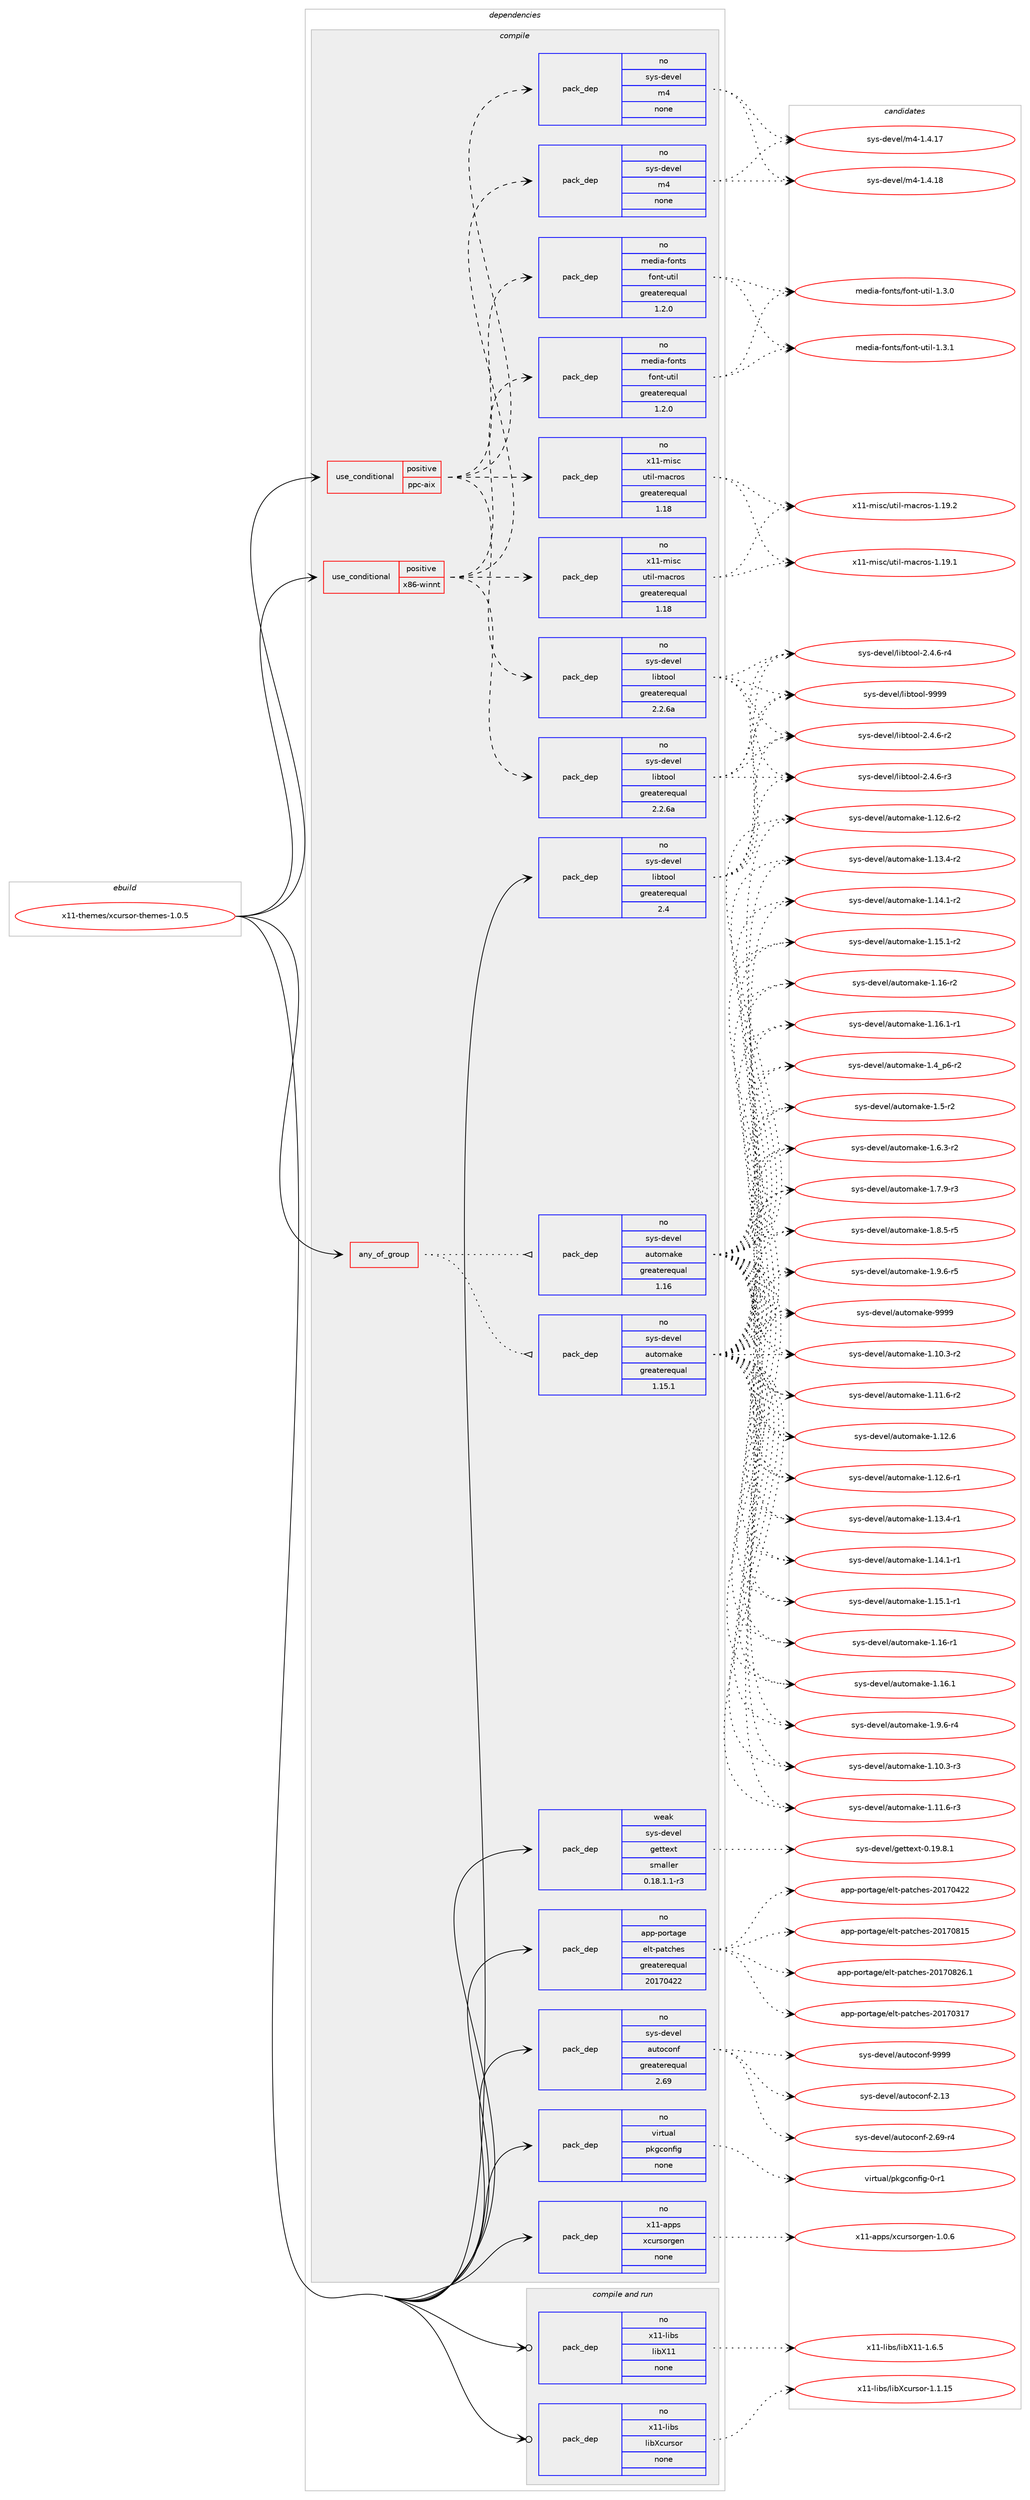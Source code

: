 digraph prolog {

# *************
# Graph options
# *************

newrank=true;
concentrate=true;
compound=true;
graph [rankdir=LR,fontname=Helvetica,fontsize=10,ranksep=1.5];#, ranksep=2.5, nodesep=0.2];
edge  [arrowhead=vee];
node  [fontname=Helvetica,fontsize=10];

# **********
# The ebuild
# **********

subgraph cluster_leftcol {
color=gray;
rank=same;
label=<<i>ebuild</i>>;
id [label="x11-themes/xcursor-themes-1.0.5", color=red, width=4, href="../x11-themes/xcursor-themes-1.0.5.svg"];
}

# ****************
# The dependencies
# ****************

subgraph cluster_midcol {
color=gray;
label=<<i>dependencies</i>>;
subgraph cluster_compile {
fillcolor="#eeeeee";
style=filled;
label=<<i>compile</i>>;
subgraph any146 {
dependency8955 [label=<<TABLE BORDER="0" CELLBORDER="1" CELLSPACING="0" CELLPADDING="4"><TR><TD CELLPADDING="10">any_of_group</TD></TR></TABLE>>, shape=none, color=red];subgraph pack7755 {
dependency8956 [label=<<TABLE BORDER="0" CELLBORDER="1" CELLSPACING="0" CELLPADDING="4" WIDTH="220"><TR><TD ROWSPAN="6" CELLPADDING="30">pack_dep</TD></TR><TR><TD WIDTH="110">no</TD></TR><TR><TD>sys-devel</TD></TR><TR><TD>automake</TD></TR><TR><TD>greaterequal</TD></TR><TR><TD>1.16</TD></TR></TABLE>>, shape=none, color=blue];
}
dependency8955:e -> dependency8956:w [weight=20,style="dotted",arrowhead="oinv"];
subgraph pack7756 {
dependency8957 [label=<<TABLE BORDER="0" CELLBORDER="1" CELLSPACING="0" CELLPADDING="4" WIDTH="220"><TR><TD ROWSPAN="6" CELLPADDING="30">pack_dep</TD></TR><TR><TD WIDTH="110">no</TD></TR><TR><TD>sys-devel</TD></TR><TR><TD>automake</TD></TR><TR><TD>greaterequal</TD></TR><TR><TD>1.15.1</TD></TR></TABLE>>, shape=none, color=blue];
}
dependency8955:e -> dependency8957:w [weight=20,style="dotted",arrowhead="oinv"];
}
id:e -> dependency8955:w [weight=20,style="solid",arrowhead="vee"];
subgraph cond1034 {
dependency8958 [label=<<TABLE BORDER="0" CELLBORDER="1" CELLSPACING="0" CELLPADDING="4"><TR><TD ROWSPAN="3" CELLPADDING="10">use_conditional</TD></TR><TR><TD>positive</TD></TR><TR><TD>ppc-aix</TD></TR></TABLE>>, shape=none, color=red];
subgraph pack7757 {
dependency8959 [label=<<TABLE BORDER="0" CELLBORDER="1" CELLSPACING="0" CELLPADDING="4" WIDTH="220"><TR><TD ROWSPAN="6" CELLPADDING="30">pack_dep</TD></TR><TR><TD WIDTH="110">no</TD></TR><TR><TD>sys-devel</TD></TR><TR><TD>libtool</TD></TR><TR><TD>greaterequal</TD></TR><TR><TD>2.2.6a</TD></TR></TABLE>>, shape=none, color=blue];
}
dependency8958:e -> dependency8959:w [weight=20,style="dashed",arrowhead="vee"];
subgraph pack7758 {
dependency8960 [label=<<TABLE BORDER="0" CELLBORDER="1" CELLSPACING="0" CELLPADDING="4" WIDTH="220"><TR><TD ROWSPAN="6" CELLPADDING="30">pack_dep</TD></TR><TR><TD WIDTH="110">no</TD></TR><TR><TD>sys-devel</TD></TR><TR><TD>m4</TD></TR><TR><TD>none</TD></TR><TR><TD></TD></TR></TABLE>>, shape=none, color=blue];
}
dependency8958:e -> dependency8960:w [weight=20,style="dashed",arrowhead="vee"];
subgraph pack7759 {
dependency8961 [label=<<TABLE BORDER="0" CELLBORDER="1" CELLSPACING="0" CELLPADDING="4" WIDTH="220"><TR><TD ROWSPAN="6" CELLPADDING="30">pack_dep</TD></TR><TR><TD WIDTH="110">no</TD></TR><TR><TD>x11-misc</TD></TR><TR><TD>util-macros</TD></TR><TR><TD>greaterequal</TD></TR><TR><TD>1.18</TD></TR></TABLE>>, shape=none, color=blue];
}
dependency8958:e -> dependency8961:w [weight=20,style="dashed",arrowhead="vee"];
subgraph pack7760 {
dependency8962 [label=<<TABLE BORDER="0" CELLBORDER="1" CELLSPACING="0" CELLPADDING="4" WIDTH="220"><TR><TD ROWSPAN="6" CELLPADDING="30">pack_dep</TD></TR><TR><TD WIDTH="110">no</TD></TR><TR><TD>media-fonts</TD></TR><TR><TD>font-util</TD></TR><TR><TD>greaterequal</TD></TR><TR><TD>1.2.0</TD></TR></TABLE>>, shape=none, color=blue];
}
dependency8958:e -> dependency8962:w [weight=20,style="dashed",arrowhead="vee"];
}
id:e -> dependency8958:w [weight=20,style="solid",arrowhead="vee"];
subgraph cond1035 {
dependency8963 [label=<<TABLE BORDER="0" CELLBORDER="1" CELLSPACING="0" CELLPADDING="4"><TR><TD ROWSPAN="3" CELLPADDING="10">use_conditional</TD></TR><TR><TD>positive</TD></TR><TR><TD>x86-winnt</TD></TR></TABLE>>, shape=none, color=red];
subgraph pack7761 {
dependency8964 [label=<<TABLE BORDER="0" CELLBORDER="1" CELLSPACING="0" CELLPADDING="4" WIDTH="220"><TR><TD ROWSPAN="6" CELLPADDING="30">pack_dep</TD></TR><TR><TD WIDTH="110">no</TD></TR><TR><TD>sys-devel</TD></TR><TR><TD>libtool</TD></TR><TR><TD>greaterequal</TD></TR><TR><TD>2.2.6a</TD></TR></TABLE>>, shape=none, color=blue];
}
dependency8963:e -> dependency8964:w [weight=20,style="dashed",arrowhead="vee"];
subgraph pack7762 {
dependency8965 [label=<<TABLE BORDER="0" CELLBORDER="1" CELLSPACING="0" CELLPADDING="4" WIDTH="220"><TR><TD ROWSPAN="6" CELLPADDING="30">pack_dep</TD></TR><TR><TD WIDTH="110">no</TD></TR><TR><TD>sys-devel</TD></TR><TR><TD>m4</TD></TR><TR><TD>none</TD></TR><TR><TD></TD></TR></TABLE>>, shape=none, color=blue];
}
dependency8963:e -> dependency8965:w [weight=20,style="dashed",arrowhead="vee"];
subgraph pack7763 {
dependency8966 [label=<<TABLE BORDER="0" CELLBORDER="1" CELLSPACING="0" CELLPADDING="4" WIDTH="220"><TR><TD ROWSPAN="6" CELLPADDING="30">pack_dep</TD></TR><TR><TD WIDTH="110">no</TD></TR><TR><TD>x11-misc</TD></TR><TR><TD>util-macros</TD></TR><TR><TD>greaterequal</TD></TR><TR><TD>1.18</TD></TR></TABLE>>, shape=none, color=blue];
}
dependency8963:e -> dependency8966:w [weight=20,style="dashed",arrowhead="vee"];
subgraph pack7764 {
dependency8967 [label=<<TABLE BORDER="0" CELLBORDER="1" CELLSPACING="0" CELLPADDING="4" WIDTH="220"><TR><TD ROWSPAN="6" CELLPADDING="30">pack_dep</TD></TR><TR><TD WIDTH="110">no</TD></TR><TR><TD>media-fonts</TD></TR><TR><TD>font-util</TD></TR><TR><TD>greaterequal</TD></TR><TR><TD>1.2.0</TD></TR></TABLE>>, shape=none, color=blue];
}
dependency8963:e -> dependency8967:w [weight=20,style="dashed",arrowhead="vee"];
}
id:e -> dependency8963:w [weight=20,style="solid",arrowhead="vee"];
subgraph pack7765 {
dependency8968 [label=<<TABLE BORDER="0" CELLBORDER="1" CELLSPACING="0" CELLPADDING="4" WIDTH="220"><TR><TD ROWSPAN="6" CELLPADDING="30">pack_dep</TD></TR><TR><TD WIDTH="110">no</TD></TR><TR><TD>app-portage</TD></TR><TR><TD>elt-patches</TD></TR><TR><TD>greaterequal</TD></TR><TR><TD>20170422</TD></TR></TABLE>>, shape=none, color=blue];
}
id:e -> dependency8968:w [weight=20,style="solid",arrowhead="vee"];
subgraph pack7766 {
dependency8969 [label=<<TABLE BORDER="0" CELLBORDER="1" CELLSPACING="0" CELLPADDING="4" WIDTH="220"><TR><TD ROWSPAN="6" CELLPADDING="30">pack_dep</TD></TR><TR><TD WIDTH="110">no</TD></TR><TR><TD>sys-devel</TD></TR><TR><TD>autoconf</TD></TR><TR><TD>greaterequal</TD></TR><TR><TD>2.69</TD></TR></TABLE>>, shape=none, color=blue];
}
id:e -> dependency8969:w [weight=20,style="solid",arrowhead="vee"];
subgraph pack7767 {
dependency8970 [label=<<TABLE BORDER="0" CELLBORDER="1" CELLSPACING="0" CELLPADDING="4" WIDTH="220"><TR><TD ROWSPAN="6" CELLPADDING="30">pack_dep</TD></TR><TR><TD WIDTH="110">no</TD></TR><TR><TD>sys-devel</TD></TR><TR><TD>libtool</TD></TR><TR><TD>greaterequal</TD></TR><TR><TD>2.4</TD></TR></TABLE>>, shape=none, color=blue];
}
id:e -> dependency8970:w [weight=20,style="solid",arrowhead="vee"];
subgraph pack7768 {
dependency8971 [label=<<TABLE BORDER="0" CELLBORDER="1" CELLSPACING="0" CELLPADDING="4" WIDTH="220"><TR><TD ROWSPAN="6" CELLPADDING="30">pack_dep</TD></TR><TR><TD WIDTH="110">no</TD></TR><TR><TD>virtual</TD></TR><TR><TD>pkgconfig</TD></TR><TR><TD>none</TD></TR><TR><TD></TD></TR></TABLE>>, shape=none, color=blue];
}
id:e -> dependency8971:w [weight=20,style="solid",arrowhead="vee"];
subgraph pack7769 {
dependency8972 [label=<<TABLE BORDER="0" CELLBORDER="1" CELLSPACING="0" CELLPADDING="4" WIDTH="220"><TR><TD ROWSPAN="6" CELLPADDING="30">pack_dep</TD></TR><TR><TD WIDTH="110">no</TD></TR><TR><TD>x11-apps</TD></TR><TR><TD>xcursorgen</TD></TR><TR><TD>none</TD></TR><TR><TD></TD></TR></TABLE>>, shape=none, color=blue];
}
id:e -> dependency8972:w [weight=20,style="solid",arrowhead="vee"];
subgraph pack7770 {
dependency8973 [label=<<TABLE BORDER="0" CELLBORDER="1" CELLSPACING="0" CELLPADDING="4" WIDTH="220"><TR><TD ROWSPAN="6" CELLPADDING="30">pack_dep</TD></TR><TR><TD WIDTH="110">weak</TD></TR><TR><TD>sys-devel</TD></TR><TR><TD>gettext</TD></TR><TR><TD>smaller</TD></TR><TR><TD>0.18.1.1-r3</TD></TR></TABLE>>, shape=none, color=blue];
}
id:e -> dependency8973:w [weight=20,style="solid",arrowhead="vee"];
}
subgraph cluster_compileandrun {
fillcolor="#eeeeee";
style=filled;
label=<<i>compile and run</i>>;
subgraph pack7771 {
dependency8974 [label=<<TABLE BORDER="0" CELLBORDER="1" CELLSPACING="0" CELLPADDING="4" WIDTH="220"><TR><TD ROWSPAN="6" CELLPADDING="30">pack_dep</TD></TR><TR><TD WIDTH="110">no</TD></TR><TR><TD>x11-libs</TD></TR><TR><TD>libX11</TD></TR><TR><TD>none</TD></TR><TR><TD></TD></TR></TABLE>>, shape=none, color=blue];
}
id:e -> dependency8974:w [weight=20,style="solid",arrowhead="odotvee"];
subgraph pack7772 {
dependency8975 [label=<<TABLE BORDER="0" CELLBORDER="1" CELLSPACING="0" CELLPADDING="4" WIDTH="220"><TR><TD ROWSPAN="6" CELLPADDING="30">pack_dep</TD></TR><TR><TD WIDTH="110">no</TD></TR><TR><TD>x11-libs</TD></TR><TR><TD>libXcursor</TD></TR><TR><TD>none</TD></TR><TR><TD></TD></TR></TABLE>>, shape=none, color=blue];
}
id:e -> dependency8975:w [weight=20,style="solid",arrowhead="odotvee"];
}
subgraph cluster_run {
fillcolor="#eeeeee";
style=filled;
label=<<i>run</i>>;
}
}

# **************
# The candidates
# **************

subgraph cluster_choices {
rank=same;
color=gray;
label=<<i>candidates</i>>;

subgraph choice7755 {
color=black;
nodesep=1;
choice11512111545100101118101108479711711611110997107101454946494846514511450 [label="sys-devel/automake-1.10.3-r2", color=red, width=4,href="../sys-devel/automake-1.10.3-r2.svg"];
choice11512111545100101118101108479711711611110997107101454946494946544511450 [label="sys-devel/automake-1.11.6-r2", color=red, width=4,href="../sys-devel/automake-1.11.6-r2.svg"];
choice1151211154510010111810110847971171161111099710710145494649504654 [label="sys-devel/automake-1.12.6", color=red, width=4,href="../sys-devel/automake-1.12.6.svg"];
choice11512111545100101118101108479711711611110997107101454946495046544511449 [label="sys-devel/automake-1.12.6-r1", color=red, width=4,href="../sys-devel/automake-1.12.6-r1.svg"];
choice11512111545100101118101108479711711611110997107101454946495146524511449 [label="sys-devel/automake-1.13.4-r1", color=red, width=4,href="../sys-devel/automake-1.13.4-r1.svg"];
choice11512111545100101118101108479711711611110997107101454946495246494511449 [label="sys-devel/automake-1.14.1-r1", color=red, width=4,href="../sys-devel/automake-1.14.1-r1.svg"];
choice11512111545100101118101108479711711611110997107101454946495346494511449 [label="sys-devel/automake-1.15.1-r1", color=red, width=4,href="../sys-devel/automake-1.15.1-r1.svg"];
choice1151211154510010111810110847971171161111099710710145494649544511449 [label="sys-devel/automake-1.16-r1", color=red, width=4,href="../sys-devel/automake-1.16-r1.svg"];
choice1151211154510010111810110847971171161111099710710145494649544649 [label="sys-devel/automake-1.16.1", color=red, width=4,href="../sys-devel/automake-1.16.1.svg"];
choice115121115451001011181011084797117116111109971071014549465746544511452 [label="sys-devel/automake-1.9.6-r4", color=red, width=4,href="../sys-devel/automake-1.9.6-r4.svg"];
choice11512111545100101118101108479711711611110997107101454946494846514511451 [label="sys-devel/automake-1.10.3-r3", color=red, width=4,href="../sys-devel/automake-1.10.3-r3.svg"];
choice11512111545100101118101108479711711611110997107101454946494946544511451 [label="sys-devel/automake-1.11.6-r3", color=red, width=4,href="../sys-devel/automake-1.11.6-r3.svg"];
choice11512111545100101118101108479711711611110997107101454946495046544511450 [label="sys-devel/automake-1.12.6-r2", color=red, width=4,href="../sys-devel/automake-1.12.6-r2.svg"];
choice11512111545100101118101108479711711611110997107101454946495146524511450 [label="sys-devel/automake-1.13.4-r2", color=red, width=4,href="../sys-devel/automake-1.13.4-r2.svg"];
choice11512111545100101118101108479711711611110997107101454946495246494511450 [label="sys-devel/automake-1.14.1-r2", color=red, width=4,href="../sys-devel/automake-1.14.1-r2.svg"];
choice11512111545100101118101108479711711611110997107101454946495346494511450 [label="sys-devel/automake-1.15.1-r2", color=red, width=4,href="../sys-devel/automake-1.15.1-r2.svg"];
choice1151211154510010111810110847971171161111099710710145494649544511450 [label="sys-devel/automake-1.16-r2", color=red, width=4,href="../sys-devel/automake-1.16-r2.svg"];
choice11512111545100101118101108479711711611110997107101454946495446494511449 [label="sys-devel/automake-1.16.1-r1", color=red, width=4,href="../sys-devel/automake-1.16.1-r1.svg"];
choice115121115451001011181011084797117116111109971071014549465295112544511450 [label="sys-devel/automake-1.4_p6-r2", color=red, width=4,href="../sys-devel/automake-1.4_p6-r2.svg"];
choice11512111545100101118101108479711711611110997107101454946534511450 [label="sys-devel/automake-1.5-r2", color=red, width=4,href="../sys-devel/automake-1.5-r2.svg"];
choice115121115451001011181011084797117116111109971071014549465446514511450 [label="sys-devel/automake-1.6.3-r2", color=red, width=4,href="../sys-devel/automake-1.6.3-r2.svg"];
choice115121115451001011181011084797117116111109971071014549465546574511451 [label="sys-devel/automake-1.7.9-r3", color=red, width=4,href="../sys-devel/automake-1.7.9-r3.svg"];
choice115121115451001011181011084797117116111109971071014549465646534511453 [label="sys-devel/automake-1.8.5-r5", color=red, width=4,href="../sys-devel/automake-1.8.5-r5.svg"];
choice115121115451001011181011084797117116111109971071014549465746544511453 [label="sys-devel/automake-1.9.6-r5", color=red, width=4,href="../sys-devel/automake-1.9.6-r5.svg"];
choice115121115451001011181011084797117116111109971071014557575757 [label="sys-devel/automake-9999", color=red, width=4,href="../sys-devel/automake-9999.svg"];
dependency8956:e -> choice11512111545100101118101108479711711611110997107101454946494846514511450:w [style=dotted,weight="100"];
dependency8956:e -> choice11512111545100101118101108479711711611110997107101454946494946544511450:w [style=dotted,weight="100"];
dependency8956:e -> choice1151211154510010111810110847971171161111099710710145494649504654:w [style=dotted,weight="100"];
dependency8956:e -> choice11512111545100101118101108479711711611110997107101454946495046544511449:w [style=dotted,weight="100"];
dependency8956:e -> choice11512111545100101118101108479711711611110997107101454946495146524511449:w [style=dotted,weight="100"];
dependency8956:e -> choice11512111545100101118101108479711711611110997107101454946495246494511449:w [style=dotted,weight="100"];
dependency8956:e -> choice11512111545100101118101108479711711611110997107101454946495346494511449:w [style=dotted,weight="100"];
dependency8956:e -> choice1151211154510010111810110847971171161111099710710145494649544511449:w [style=dotted,weight="100"];
dependency8956:e -> choice1151211154510010111810110847971171161111099710710145494649544649:w [style=dotted,weight="100"];
dependency8956:e -> choice115121115451001011181011084797117116111109971071014549465746544511452:w [style=dotted,weight="100"];
dependency8956:e -> choice11512111545100101118101108479711711611110997107101454946494846514511451:w [style=dotted,weight="100"];
dependency8956:e -> choice11512111545100101118101108479711711611110997107101454946494946544511451:w [style=dotted,weight="100"];
dependency8956:e -> choice11512111545100101118101108479711711611110997107101454946495046544511450:w [style=dotted,weight="100"];
dependency8956:e -> choice11512111545100101118101108479711711611110997107101454946495146524511450:w [style=dotted,weight="100"];
dependency8956:e -> choice11512111545100101118101108479711711611110997107101454946495246494511450:w [style=dotted,weight="100"];
dependency8956:e -> choice11512111545100101118101108479711711611110997107101454946495346494511450:w [style=dotted,weight="100"];
dependency8956:e -> choice1151211154510010111810110847971171161111099710710145494649544511450:w [style=dotted,weight="100"];
dependency8956:e -> choice11512111545100101118101108479711711611110997107101454946495446494511449:w [style=dotted,weight="100"];
dependency8956:e -> choice115121115451001011181011084797117116111109971071014549465295112544511450:w [style=dotted,weight="100"];
dependency8956:e -> choice11512111545100101118101108479711711611110997107101454946534511450:w [style=dotted,weight="100"];
dependency8956:e -> choice115121115451001011181011084797117116111109971071014549465446514511450:w [style=dotted,weight="100"];
dependency8956:e -> choice115121115451001011181011084797117116111109971071014549465546574511451:w [style=dotted,weight="100"];
dependency8956:e -> choice115121115451001011181011084797117116111109971071014549465646534511453:w [style=dotted,weight="100"];
dependency8956:e -> choice115121115451001011181011084797117116111109971071014549465746544511453:w [style=dotted,weight="100"];
dependency8956:e -> choice115121115451001011181011084797117116111109971071014557575757:w [style=dotted,weight="100"];
}
subgraph choice7756 {
color=black;
nodesep=1;
choice11512111545100101118101108479711711611110997107101454946494846514511450 [label="sys-devel/automake-1.10.3-r2", color=red, width=4,href="../sys-devel/automake-1.10.3-r2.svg"];
choice11512111545100101118101108479711711611110997107101454946494946544511450 [label="sys-devel/automake-1.11.6-r2", color=red, width=4,href="../sys-devel/automake-1.11.6-r2.svg"];
choice1151211154510010111810110847971171161111099710710145494649504654 [label="sys-devel/automake-1.12.6", color=red, width=4,href="../sys-devel/automake-1.12.6.svg"];
choice11512111545100101118101108479711711611110997107101454946495046544511449 [label="sys-devel/automake-1.12.6-r1", color=red, width=4,href="../sys-devel/automake-1.12.6-r1.svg"];
choice11512111545100101118101108479711711611110997107101454946495146524511449 [label="sys-devel/automake-1.13.4-r1", color=red, width=4,href="../sys-devel/automake-1.13.4-r1.svg"];
choice11512111545100101118101108479711711611110997107101454946495246494511449 [label="sys-devel/automake-1.14.1-r1", color=red, width=4,href="../sys-devel/automake-1.14.1-r1.svg"];
choice11512111545100101118101108479711711611110997107101454946495346494511449 [label="sys-devel/automake-1.15.1-r1", color=red, width=4,href="../sys-devel/automake-1.15.1-r1.svg"];
choice1151211154510010111810110847971171161111099710710145494649544511449 [label="sys-devel/automake-1.16-r1", color=red, width=4,href="../sys-devel/automake-1.16-r1.svg"];
choice1151211154510010111810110847971171161111099710710145494649544649 [label="sys-devel/automake-1.16.1", color=red, width=4,href="../sys-devel/automake-1.16.1.svg"];
choice115121115451001011181011084797117116111109971071014549465746544511452 [label="sys-devel/automake-1.9.6-r4", color=red, width=4,href="../sys-devel/automake-1.9.6-r4.svg"];
choice11512111545100101118101108479711711611110997107101454946494846514511451 [label="sys-devel/automake-1.10.3-r3", color=red, width=4,href="../sys-devel/automake-1.10.3-r3.svg"];
choice11512111545100101118101108479711711611110997107101454946494946544511451 [label="sys-devel/automake-1.11.6-r3", color=red, width=4,href="../sys-devel/automake-1.11.6-r3.svg"];
choice11512111545100101118101108479711711611110997107101454946495046544511450 [label="sys-devel/automake-1.12.6-r2", color=red, width=4,href="../sys-devel/automake-1.12.6-r2.svg"];
choice11512111545100101118101108479711711611110997107101454946495146524511450 [label="sys-devel/automake-1.13.4-r2", color=red, width=4,href="../sys-devel/automake-1.13.4-r2.svg"];
choice11512111545100101118101108479711711611110997107101454946495246494511450 [label="sys-devel/automake-1.14.1-r2", color=red, width=4,href="../sys-devel/automake-1.14.1-r2.svg"];
choice11512111545100101118101108479711711611110997107101454946495346494511450 [label="sys-devel/automake-1.15.1-r2", color=red, width=4,href="../sys-devel/automake-1.15.1-r2.svg"];
choice1151211154510010111810110847971171161111099710710145494649544511450 [label="sys-devel/automake-1.16-r2", color=red, width=4,href="../sys-devel/automake-1.16-r2.svg"];
choice11512111545100101118101108479711711611110997107101454946495446494511449 [label="sys-devel/automake-1.16.1-r1", color=red, width=4,href="../sys-devel/automake-1.16.1-r1.svg"];
choice115121115451001011181011084797117116111109971071014549465295112544511450 [label="sys-devel/automake-1.4_p6-r2", color=red, width=4,href="../sys-devel/automake-1.4_p6-r2.svg"];
choice11512111545100101118101108479711711611110997107101454946534511450 [label="sys-devel/automake-1.5-r2", color=red, width=4,href="../sys-devel/automake-1.5-r2.svg"];
choice115121115451001011181011084797117116111109971071014549465446514511450 [label="sys-devel/automake-1.6.3-r2", color=red, width=4,href="../sys-devel/automake-1.6.3-r2.svg"];
choice115121115451001011181011084797117116111109971071014549465546574511451 [label="sys-devel/automake-1.7.9-r3", color=red, width=4,href="../sys-devel/automake-1.7.9-r3.svg"];
choice115121115451001011181011084797117116111109971071014549465646534511453 [label="sys-devel/automake-1.8.5-r5", color=red, width=4,href="../sys-devel/automake-1.8.5-r5.svg"];
choice115121115451001011181011084797117116111109971071014549465746544511453 [label="sys-devel/automake-1.9.6-r5", color=red, width=4,href="../sys-devel/automake-1.9.6-r5.svg"];
choice115121115451001011181011084797117116111109971071014557575757 [label="sys-devel/automake-9999", color=red, width=4,href="../sys-devel/automake-9999.svg"];
dependency8957:e -> choice11512111545100101118101108479711711611110997107101454946494846514511450:w [style=dotted,weight="100"];
dependency8957:e -> choice11512111545100101118101108479711711611110997107101454946494946544511450:w [style=dotted,weight="100"];
dependency8957:e -> choice1151211154510010111810110847971171161111099710710145494649504654:w [style=dotted,weight="100"];
dependency8957:e -> choice11512111545100101118101108479711711611110997107101454946495046544511449:w [style=dotted,weight="100"];
dependency8957:e -> choice11512111545100101118101108479711711611110997107101454946495146524511449:w [style=dotted,weight="100"];
dependency8957:e -> choice11512111545100101118101108479711711611110997107101454946495246494511449:w [style=dotted,weight="100"];
dependency8957:e -> choice11512111545100101118101108479711711611110997107101454946495346494511449:w [style=dotted,weight="100"];
dependency8957:e -> choice1151211154510010111810110847971171161111099710710145494649544511449:w [style=dotted,weight="100"];
dependency8957:e -> choice1151211154510010111810110847971171161111099710710145494649544649:w [style=dotted,weight="100"];
dependency8957:e -> choice115121115451001011181011084797117116111109971071014549465746544511452:w [style=dotted,weight="100"];
dependency8957:e -> choice11512111545100101118101108479711711611110997107101454946494846514511451:w [style=dotted,weight="100"];
dependency8957:e -> choice11512111545100101118101108479711711611110997107101454946494946544511451:w [style=dotted,weight="100"];
dependency8957:e -> choice11512111545100101118101108479711711611110997107101454946495046544511450:w [style=dotted,weight="100"];
dependency8957:e -> choice11512111545100101118101108479711711611110997107101454946495146524511450:w [style=dotted,weight="100"];
dependency8957:e -> choice11512111545100101118101108479711711611110997107101454946495246494511450:w [style=dotted,weight="100"];
dependency8957:e -> choice11512111545100101118101108479711711611110997107101454946495346494511450:w [style=dotted,weight="100"];
dependency8957:e -> choice1151211154510010111810110847971171161111099710710145494649544511450:w [style=dotted,weight="100"];
dependency8957:e -> choice11512111545100101118101108479711711611110997107101454946495446494511449:w [style=dotted,weight="100"];
dependency8957:e -> choice115121115451001011181011084797117116111109971071014549465295112544511450:w [style=dotted,weight="100"];
dependency8957:e -> choice11512111545100101118101108479711711611110997107101454946534511450:w [style=dotted,weight="100"];
dependency8957:e -> choice115121115451001011181011084797117116111109971071014549465446514511450:w [style=dotted,weight="100"];
dependency8957:e -> choice115121115451001011181011084797117116111109971071014549465546574511451:w [style=dotted,weight="100"];
dependency8957:e -> choice115121115451001011181011084797117116111109971071014549465646534511453:w [style=dotted,weight="100"];
dependency8957:e -> choice115121115451001011181011084797117116111109971071014549465746544511453:w [style=dotted,weight="100"];
dependency8957:e -> choice115121115451001011181011084797117116111109971071014557575757:w [style=dotted,weight="100"];
}
subgraph choice7757 {
color=black;
nodesep=1;
choice1151211154510010111810110847108105981161111111084550465246544511450 [label="sys-devel/libtool-2.4.6-r2", color=red, width=4,href="../sys-devel/libtool-2.4.6-r2.svg"];
choice1151211154510010111810110847108105981161111111084550465246544511451 [label="sys-devel/libtool-2.4.6-r3", color=red, width=4,href="../sys-devel/libtool-2.4.6-r3.svg"];
choice1151211154510010111810110847108105981161111111084550465246544511452 [label="sys-devel/libtool-2.4.6-r4", color=red, width=4,href="../sys-devel/libtool-2.4.6-r4.svg"];
choice1151211154510010111810110847108105981161111111084557575757 [label="sys-devel/libtool-9999", color=red, width=4,href="../sys-devel/libtool-9999.svg"];
dependency8959:e -> choice1151211154510010111810110847108105981161111111084550465246544511450:w [style=dotted,weight="100"];
dependency8959:e -> choice1151211154510010111810110847108105981161111111084550465246544511451:w [style=dotted,weight="100"];
dependency8959:e -> choice1151211154510010111810110847108105981161111111084550465246544511452:w [style=dotted,weight="100"];
dependency8959:e -> choice1151211154510010111810110847108105981161111111084557575757:w [style=dotted,weight="100"];
}
subgraph choice7758 {
color=black;
nodesep=1;
choice11512111545100101118101108471095245494652464955 [label="sys-devel/m4-1.4.17", color=red, width=4,href="../sys-devel/m4-1.4.17.svg"];
choice11512111545100101118101108471095245494652464956 [label="sys-devel/m4-1.4.18", color=red, width=4,href="../sys-devel/m4-1.4.18.svg"];
dependency8960:e -> choice11512111545100101118101108471095245494652464955:w [style=dotted,weight="100"];
dependency8960:e -> choice11512111545100101118101108471095245494652464956:w [style=dotted,weight="100"];
}
subgraph choice7759 {
color=black;
nodesep=1;
choice120494945109105115994711711610510845109979911411111545494649574649 [label="x11-misc/util-macros-1.19.1", color=red, width=4,href="../x11-misc/util-macros-1.19.1.svg"];
choice120494945109105115994711711610510845109979911411111545494649574650 [label="x11-misc/util-macros-1.19.2", color=red, width=4,href="../x11-misc/util-macros-1.19.2.svg"];
dependency8961:e -> choice120494945109105115994711711610510845109979911411111545494649574649:w [style=dotted,weight="100"];
dependency8961:e -> choice120494945109105115994711711610510845109979911411111545494649574650:w [style=dotted,weight="100"];
}
subgraph choice7760 {
color=black;
nodesep=1;
choice10910110010597451021111101161154710211111011645117116105108454946514648 [label="media-fonts/font-util-1.3.0", color=red, width=4,href="../media-fonts/font-util-1.3.0.svg"];
choice10910110010597451021111101161154710211111011645117116105108454946514649 [label="media-fonts/font-util-1.3.1", color=red, width=4,href="../media-fonts/font-util-1.3.1.svg"];
dependency8962:e -> choice10910110010597451021111101161154710211111011645117116105108454946514648:w [style=dotted,weight="100"];
dependency8962:e -> choice10910110010597451021111101161154710211111011645117116105108454946514649:w [style=dotted,weight="100"];
}
subgraph choice7761 {
color=black;
nodesep=1;
choice1151211154510010111810110847108105981161111111084550465246544511450 [label="sys-devel/libtool-2.4.6-r2", color=red, width=4,href="../sys-devel/libtool-2.4.6-r2.svg"];
choice1151211154510010111810110847108105981161111111084550465246544511451 [label="sys-devel/libtool-2.4.6-r3", color=red, width=4,href="../sys-devel/libtool-2.4.6-r3.svg"];
choice1151211154510010111810110847108105981161111111084550465246544511452 [label="sys-devel/libtool-2.4.6-r4", color=red, width=4,href="../sys-devel/libtool-2.4.6-r4.svg"];
choice1151211154510010111810110847108105981161111111084557575757 [label="sys-devel/libtool-9999", color=red, width=4,href="../sys-devel/libtool-9999.svg"];
dependency8964:e -> choice1151211154510010111810110847108105981161111111084550465246544511450:w [style=dotted,weight="100"];
dependency8964:e -> choice1151211154510010111810110847108105981161111111084550465246544511451:w [style=dotted,weight="100"];
dependency8964:e -> choice1151211154510010111810110847108105981161111111084550465246544511452:w [style=dotted,weight="100"];
dependency8964:e -> choice1151211154510010111810110847108105981161111111084557575757:w [style=dotted,weight="100"];
}
subgraph choice7762 {
color=black;
nodesep=1;
choice11512111545100101118101108471095245494652464955 [label="sys-devel/m4-1.4.17", color=red, width=4,href="../sys-devel/m4-1.4.17.svg"];
choice11512111545100101118101108471095245494652464956 [label="sys-devel/m4-1.4.18", color=red, width=4,href="../sys-devel/m4-1.4.18.svg"];
dependency8965:e -> choice11512111545100101118101108471095245494652464955:w [style=dotted,weight="100"];
dependency8965:e -> choice11512111545100101118101108471095245494652464956:w [style=dotted,weight="100"];
}
subgraph choice7763 {
color=black;
nodesep=1;
choice120494945109105115994711711610510845109979911411111545494649574649 [label="x11-misc/util-macros-1.19.1", color=red, width=4,href="../x11-misc/util-macros-1.19.1.svg"];
choice120494945109105115994711711610510845109979911411111545494649574650 [label="x11-misc/util-macros-1.19.2", color=red, width=4,href="../x11-misc/util-macros-1.19.2.svg"];
dependency8966:e -> choice120494945109105115994711711610510845109979911411111545494649574649:w [style=dotted,weight="100"];
dependency8966:e -> choice120494945109105115994711711610510845109979911411111545494649574650:w [style=dotted,weight="100"];
}
subgraph choice7764 {
color=black;
nodesep=1;
choice10910110010597451021111101161154710211111011645117116105108454946514648 [label="media-fonts/font-util-1.3.0", color=red, width=4,href="../media-fonts/font-util-1.3.0.svg"];
choice10910110010597451021111101161154710211111011645117116105108454946514649 [label="media-fonts/font-util-1.3.1", color=red, width=4,href="../media-fonts/font-util-1.3.1.svg"];
dependency8967:e -> choice10910110010597451021111101161154710211111011645117116105108454946514648:w [style=dotted,weight="100"];
dependency8967:e -> choice10910110010597451021111101161154710211111011645117116105108454946514649:w [style=dotted,weight="100"];
}
subgraph choice7765 {
color=black;
nodesep=1;
choice97112112451121111141169710310147101108116451129711699104101115455048495548514955 [label="app-portage/elt-patches-20170317", color=red, width=4,href="../app-portage/elt-patches-20170317.svg"];
choice97112112451121111141169710310147101108116451129711699104101115455048495548525050 [label="app-portage/elt-patches-20170422", color=red, width=4,href="../app-portage/elt-patches-20170422.svg"];
choice97112112451121111141169710310147101108116451129711699104101115455048495548564953 [label="app-portage/elt-patches-20170815", color=red, width=4,href="../app-portage/elt-patches-20170815.svg"];
choice971121124511211111411697103101471011081164511297116991041011154550484955485650544649 [label="app-portage/elt-patches-20170826.1", color=red, width=4,href="../app-portage/elt-patches-20170826.1.svg"];
dependency8968:e -> choice97112112451121111141169710310147101108116451129711699104101115455048495548514955:w [style=dotted,weight="100"];
dependency8968:e -> choice97112112451121111141169710310147101108116451129711699104101115455048495548525050:w [style=dotted,weight="100"];
dependency8968:e -> choice97112112451121111141169710310147101108116451129711699104101115455048495548564953:w [style=dotted,weight="100"];
dependency8968:e -> choice971121124511211111411697103101471011081164511297116991041011154550484955485650544649:w [style=dotted,weight="100"];
}
subgraph choice7766 {
color=black;
nodesep=1;
choice115121115451001011181011084797117116111991111101024550464951 [label="sys-devel/autoconf-2.13", color=red, width=4,href="../sys-devel/autoconf-2.13.svg"];
choice1151211154510010111810110847971171161119911111010245504654574511452 [label="sys-devel/autoconf-2.69-r4", color=red, width=4,href="../sys-devel/autoconf-2.69-r4.svg"];
choice115121115451001011181011084797117116111991111101024557575757 [label="sys-devel/autoconf-9999", color=red, width=4,href="../sys-devel/autoconf-9999.svg"];
dependency8969:e -> choice115121115451001011181011084797117116111991111101024550464951:w [style=dotted,weight="100"];
dependency8969:e -> choice1151211154510010111810110847971171161119911111010245504654574511452:w [style=dotted,weight="100"];
dependency8969:e -> choice115121115451001011181011084797117116111991111101024557575757:w [style=dotted,weight="100"];
}
subgraph choice7767 {
color=black;
nodesep=1;
choice1151211154510010111810110847108105981161111111084550465246544511450 [label="sys-devel/libtool-2.4.6-r2", color=red, width=4,href="../sys-devel/libtool-2.4.6-r2.svg"];
choice1151211154510010111810110847108105981161111111084550465246544511451 [label="sys-devel/libtool-2.4.6-r3", color=red, width=4,href="../sys-devel/libtool-2.4.6-r3.svg"];
choice1151211154510010111810110847108105981161111111084550465246544511452 [label="sys-devel/libtool-2.4.6-r4", color=red, width=4,href="../sys-devel/libtool-2.4.6-r4.svg"];
choice1151211154510010111810110847108105981161111111084557575757 [label="sys-devel/libtool-9999", color=red, width=4,href="../sys-devel/libtool-9999.svg"];
dependency8970:e -> choice1151211154510010111810110847108105981161111111084550465246544511450:w [style=dotted,weight="100"];
dependency8970:e -> choice1151211154510010111810110847108105981161111111084550465246544511451:w [style=dotted,weight="100"];
dependency8970:e -> choice1151211154510010111810110847108105981161111111084550465246544511452:w [style=dotted,weight="100"];
dependency8970:e -> choice1151211154510010111810110847108105981161111111084557575757:w [style=dotted,weight="100"];
}
subgraph choice7768 {
color=black;
nodesep=1;
choice11810511411611797108471121071039911111010210510345484511449 [label="virtual/pkgconfig-0-r1", color=red, width=4,href="../virtual/pkgconfig-0-r1.svg"];
dependency8971:e -> choice11810511411611797108471121071039911111010210510345484511449:w [style=dotted,weight="100"];
}
subgraph choice7769 {
color=black;
nodesep=1;
choice120494945971121121154712099117114115111114103101110454946484654 [label="x11-apps/xcursorgen-1.0.6", color=red, width=4,href="../x11-apps/xcursorgen-1.0.6.svg"];
dependency8972:e -> choice120494945971121121154712099117114115111114103101110454946484654:w [style=dotted,weight="100"];
}
subgraph choice7770 {
color=black;
nodesep=1;
choice1151211154510010111810110847103101116116101120116454846495746564649 [label="sys-devel/gettext-0.19.8.1", color=red, width=4,href="../sys-devel/gettext-0.19.8.1.svg"];
dependency8973:e -> choice1151211154510010111810110847103101116116101120116454846495746564649:w [style=dotted,weight="100"];
}
subgraph choice7771 {
color=black;
nodesep=1;
choice120494945108105981154710810598884949454946544653 [label="x11-libs/libX11-1.6.5", color=red, width=4,href="../x11-libs/libX11-1.6.5.svg"];
dependency8974:e -> choice120494945108105981154710810598884949454946544653:w [style=dotted,weight="100"];
}
subgraph choice7772 {
color=black;
nodesep=1;
choice120494945108105981154710810598889911711411511111445494649464953 [label="x11-libs/libXcursor-1.1.15", color=red, width=4,href="../x11-libs/libXcursor-1.1.15.svg"];
dependency8975:e -> choice120494945108105981154710810598889911711411511111445494649464953:w [style=dotted,weight="100"];
}
}

}
